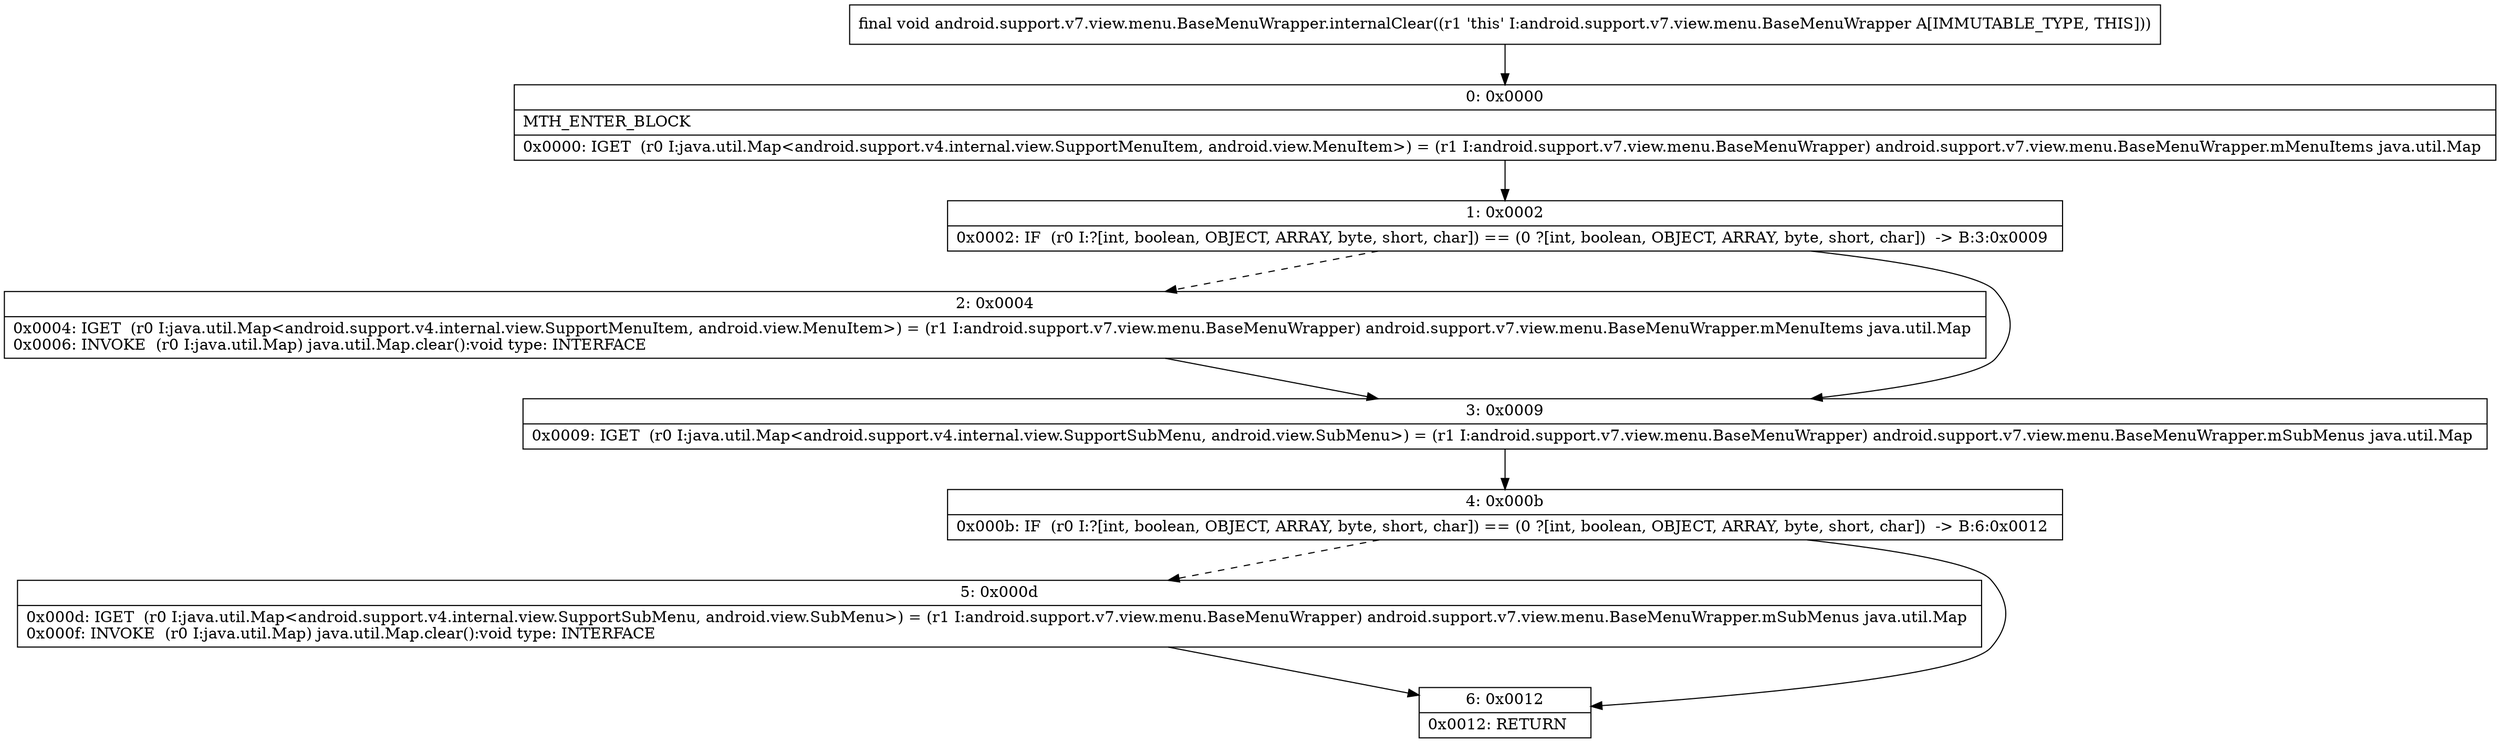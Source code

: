 digraph "CFG forandroid.support.v7.view.menu.BaseMenuWrapper.internalClear()V" {
Node_0 [shape=record,label="{0\:\ 0x0000|MTH_ENTER_BLOCK\l|0x0000: IGET  (r0 I:java.util.Map\<android.support.v4.internal.view.SupportMenuItem, android.view.MenuItem\>) = (r1 I:android.support.v7.view.menu.BaseMenuWrapper) android.support.v7.view.menu.BaseMenuWrapper.mMenuItems java.util.Map \l}"];
Node_1 [shape=record,label="{1\:\ 0x0002|0x0002: IF  (r0 I:?[int, boolean, OBJECT, ARRAY, byte, short, char]) == (0 ?[int, boolean, OBJECT, ARRAY, byte, short, char])  \-\> B:3:0x0009 \l}"];
Node_2 [shape=record,label="{2\:\ 0x0004|0x0004: IGET  (r0 I:java.util.Map\<android.support.v4.internal.view.SupportMenuItem, android.view.MenuItem\>) = (r1 I:android.support.v7.view.menu.BaseMenuWrapper) android.support.v7.view.menu.BaseMenuWrapper.mMenuItems java.util.Map \l0x0006: INVOKE  (r0 I:java.util.Map) java.util.Map.clear():void type: INTERFACE \l}"];
Node_3 [shape=record,label="{3\:\ 0x0009|0x0009: IGET  (r0 I:java.util.Map\<android.support.v4.internal.view.SupportSubMenu, android.view.SubMenu\>) = (r1 I:android.support.v7.view.menu.BaseMenuWrapper) android.support.v7.view.menu.BaseMenuWrapper.mSubMenus java.util.Map \l}"];
Node_4 [shape=record,label="{4\:\ 0x000b|0x000b: IF  (r0 I:?[int, boolean, OBJECT, ARRAY, byte, short, char]) == (0 ?[int, boolean, OBJECT, ARRAY, byte, short, char])  \-\> B:6:0x0012 \l}"];
Node_5 [shape=record,label="{5\:\ 0x000d|0x000d: IGET  (r0 I:java.util.Map\<android.support.v4.internal.view.SupportSubMenu, android.view.SubMenu\>) = (r1 I:android.support.v7.view.menu.BaseMenuWrapper) android.support.v7.view.menu.BaseMenuWrapper.mSubMenus java.util.Map \l0x000f: INVOKE  (r0 I:java.util.Map) java.util.Map.clear():void type: INTERFACE \l}"];
Node_6 [shape=record,label="{6\:\ 0x0012|0x0012: RETURN   \l}"];
MethodNode[shape=record,label="{final void android.support.v7.view.menu.BaseMenuWrapper.internalClear((r1 'this' I:android.support.v7.view.menu.BaseMenuWrapper A[IMMUTABLE_TYPE, THIS])) }"];
MethodNode -> Node_0;
Node_0 -> Node_1;
Node_1 -> Node_2[style=dashed];
Node_1 -> Node_3;
Node_2 -> Node_3;
Node_3 -> Node_4;
Node_4 -> Node_5[style=dashed];
Node_4 -> Node_6;
Node_5 -> Node_6;
}

